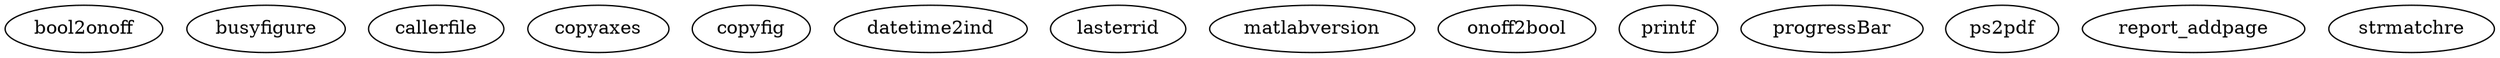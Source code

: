 /* Created by mdot for Matlab */
digraph m2html {

  bool2onoff [URL="bool2onoff.html"];
  busyfigure [URL="busyfigure.html"];
  callerfile [URL="callerfile.html"];
  copyaxes [URL="copyaxes.html"];
  copyfig [URL="copyfig.html"];
  datetime2ind [URL="datetime2ind.html"];
  lasterrid [URL="lasterrid.html"];
  matlabversion [URL="matlabversion.html"];
  onoff2bool [URL="onoff2bool.html"];
  printf [URL="printf.html"];
  progressBar [URL="progressBar.html"];
  ps2pdf [URL="ps2pdf.html"];
  report_addpage [URL="report_addpage.html"];
  strmatchre [URL="strmatchre.html"];
}